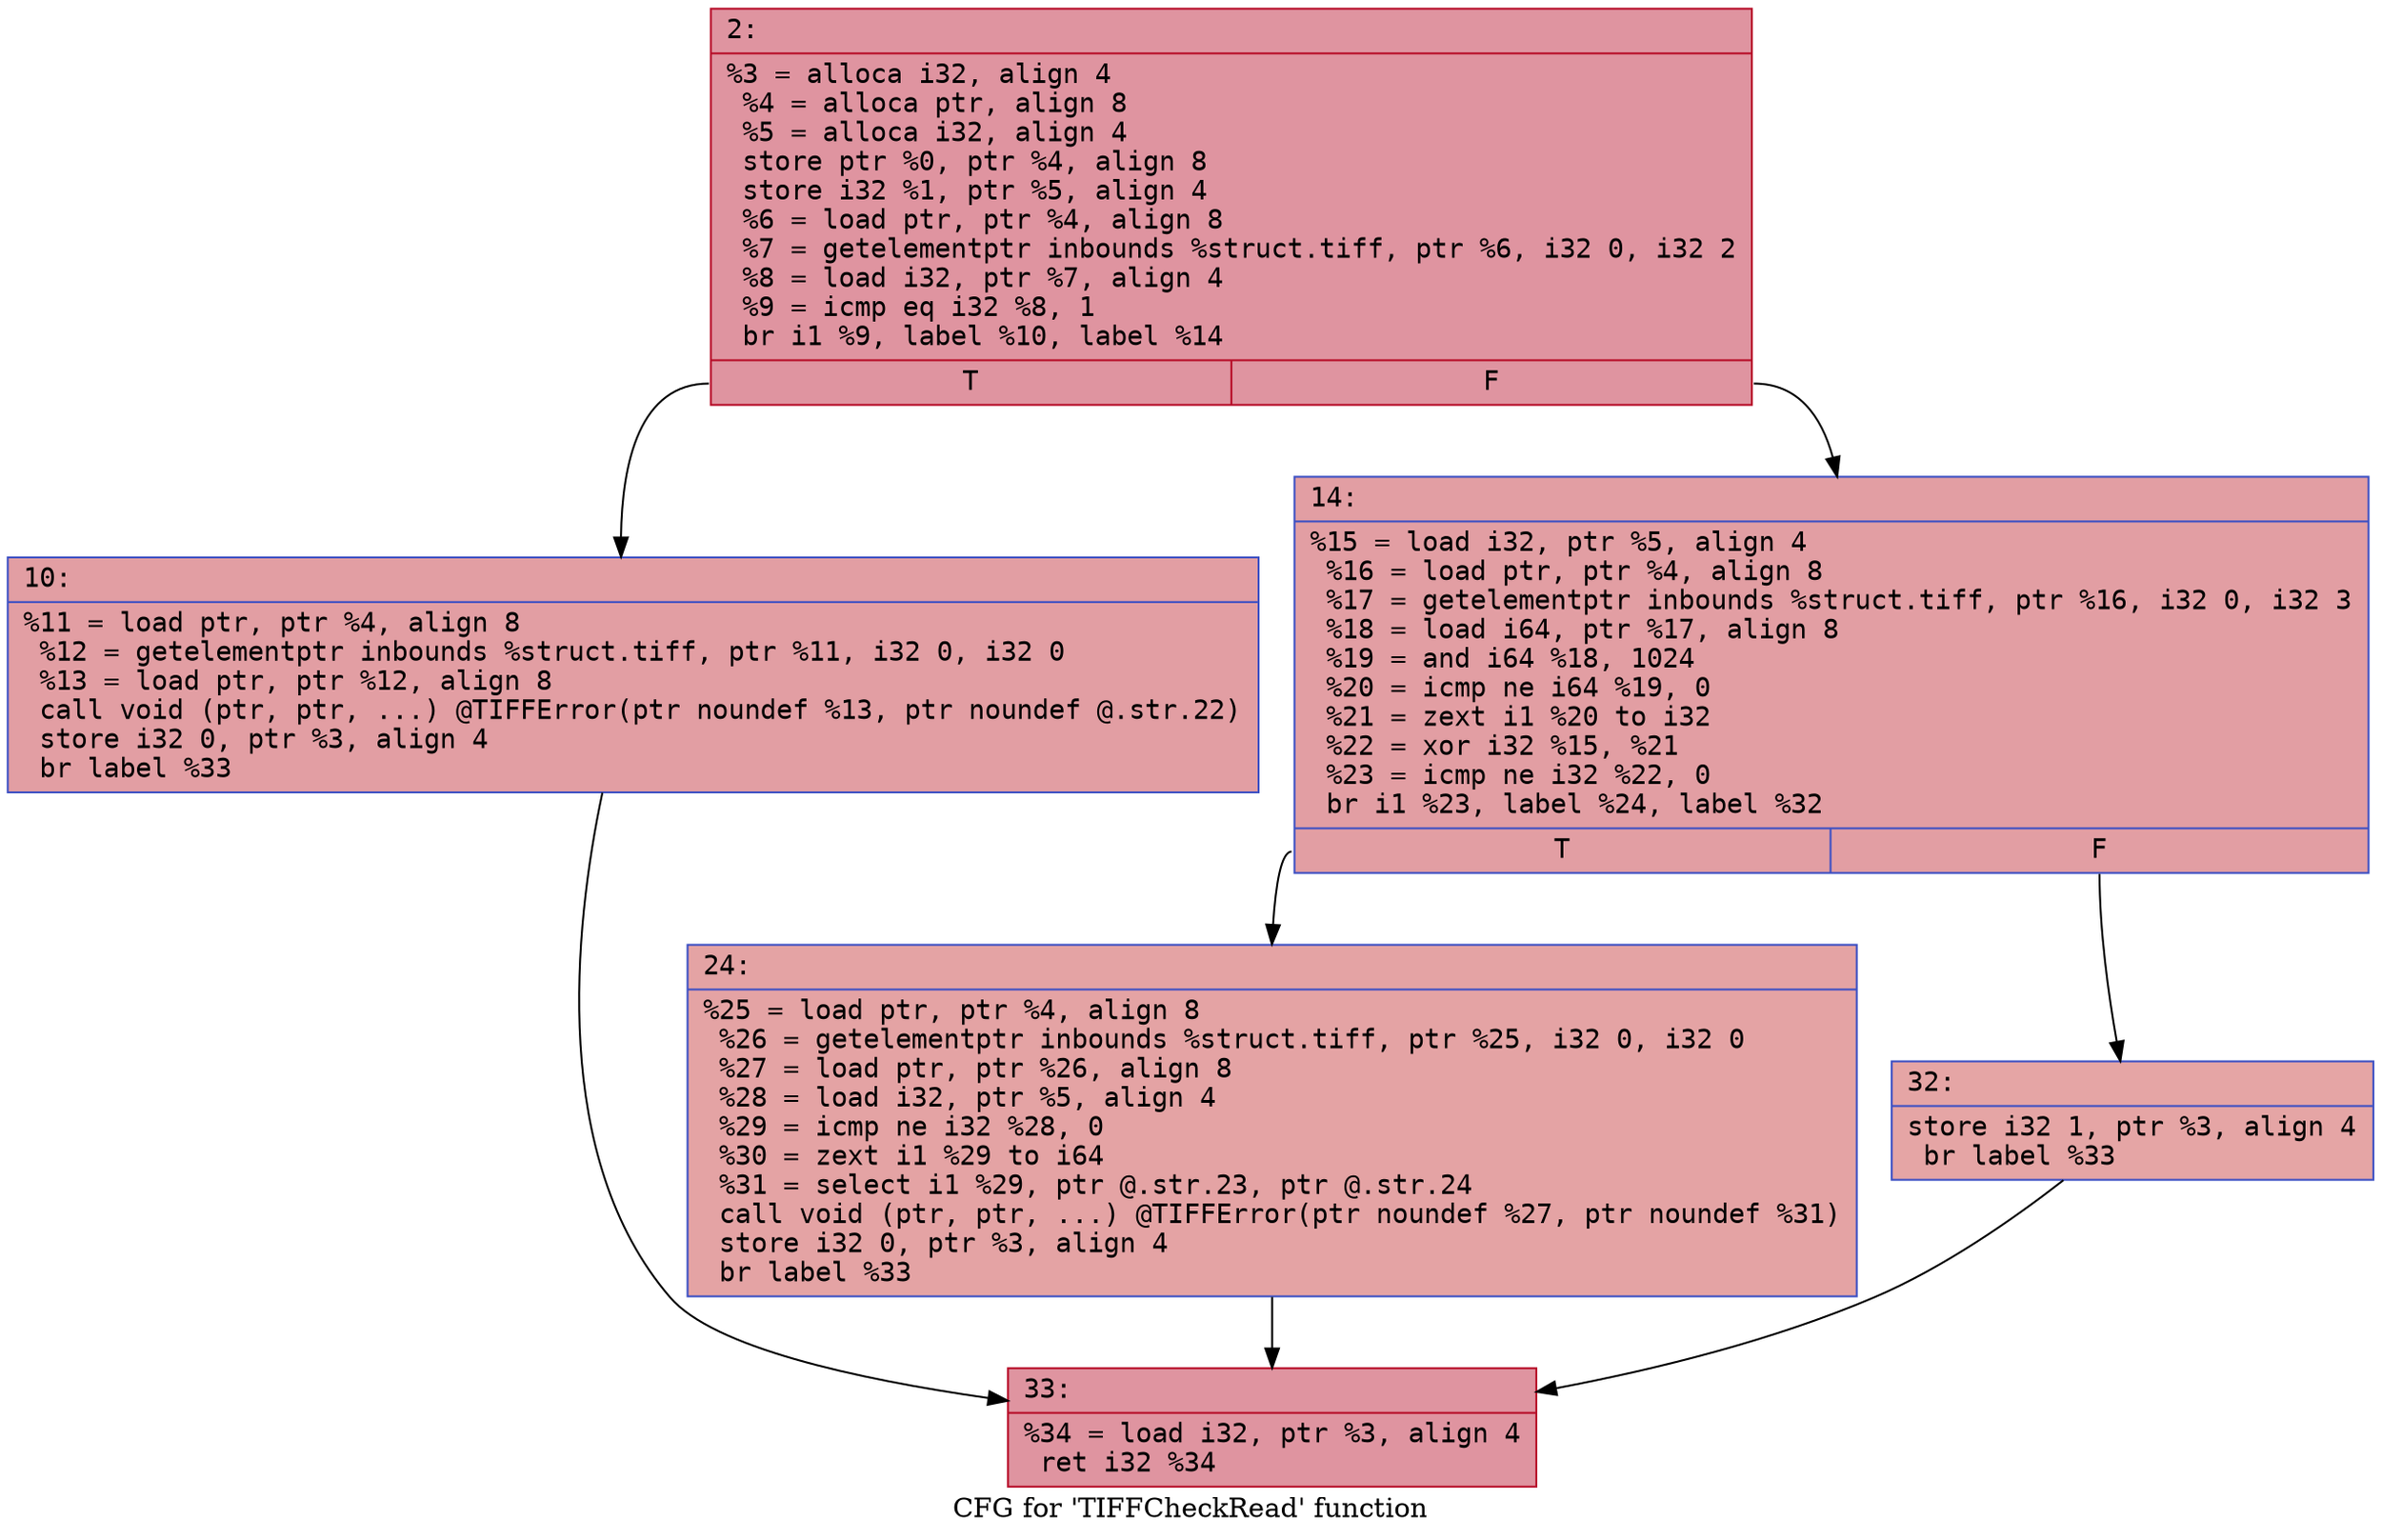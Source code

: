 digraph "CFG for 'TIFFCheckRead' function" {
	label="CFG for 'TIFFCheckRead' function";

	Node0x600002f08730 [shape=record,color="#b70d28ff", style=filled, fillcolor="#b70d2870" fontname="Courier",label="{2:\l|  %3 = alloca i32, align 4\l  %4 = alloca ptr, align 8\l  %5 = alloca i32, align 4\l  store ptr %0, ptr %4, align 8\l  store i32 %1, ptr %5, align 4\l  %6 = load ptr, ptr %4, align 8\l  %7 = getelementptr inbounds %struct.tiff, ptr %6, i32 0, i32 2\l  %8 = load i32, ptr %7, align 4\l  %9 = icmp eq i32 %8, 1\l  br i1 %9, label %10, label %14\l|{<s0>T|<s1>F}}"];
	Node0x600002f08730:s0 -> Node0x600002f08780[tooltip="2 -> 10\nProbability 50.00%" ];
	Node0x600002f08730:s1 -> Node0x600002f087d0[tooltip="2 -> 14\nProbability 50.00%" ];
	Node0x600002f08780 [shape=record,color="#3d50c3ff", style=filled, fillcolor="#be242e70" fontname="Courier",label="{10:\l|  %11 = load ptr, ptr %4, align 8\l  %12 = getelementptr inbounds %struct.tiff, ptr %11, i32 0, i32 0\l  %13 = load ptr, ptr %12, align 8\l  call void (ptr, ptr, ...) @TIFFError(ptr noundef %13, ptr noundef @.str.22)\l  store i32 0, ptr %3, align 4\l  br label %33\l}"];
	Node0x600002f08780 -> Node0x600002f088c0[tooltip="10 -> 33\nProbability 100.00%" ];
	Node0x600002f087d0 [shape=record,color="#3d50c3ff", style=filled, fillcolor="#be242e70" fontname="Courier",label="{14:\l|  %15 = load i32, ptr %5, align 4\l  %16 = load ptr, ptr %4, align 8\l  %17 = getelementptr inbounds %struct.tiff, ptr %16, i32 0, i32 3\l  %18 = load i64, ptr %17, align 8\l  %19 = and i64 %18, 1024\l  %20 = icmp ne i64 %19, 0\l  %21 = zext i1 %20 to i32\l  %22 = xor i32 %15, %21\l  %23 = icmp ne i32 %22, 0\l  br i1 %23, label %24, label %32\l|{<s0>T|<s1>F}}"];
	Node0x600002f087d0:s0 -> Node0x600002f08820[tooltip="14 -> 24\nProbability 62.50%" ];
	Node0x600002f087d0:s1 -> Node0x600002f08870[tooltip="14 -> 32\nProbability 37.50%" ];
	Node0x600002f08820 [shape=record,color="#3d50c3ff", style=filled, fillcolor="#c32e3170" fontname="Courier",label="{24:\l|  %25 = load ptr, ptr %4, align 8\l  %26 = getelementptr inbounds %struct.tiff, ptr %25, i32 0, i32 0\l  %27 = load ptr, ptr %26, align 8\l  %28 = load i32, ptr %5, align 4\l  %29 = icmp ne i32 %28, 0\l  %30 = zext i1 %29 to i64\l  %31 = select i1 %29, ptr @.str.23, ptr @.str.24\l  call void (ptr, ptr, ...) @TIFFError(ptr noundef %27, ptr noundef %31)\l  store i32 0, ptr %3, align 4\l  br label %33\l}"];
	Node0x600002f08820 -> Node0x600002f088c0[tooltip="24 -> 33\nProbability 100.00%" ];
	Node0x600002f08870 [shape=record,color="#3d50c3ff", style=filled, fillcolor="#c5333470" fontname="Courier",label="{32:\l|  store i32 1, ptr %3, align 4\l  br label %33\l}"];
	Node0x600002f08870 -> Node0x600002f088c0[tooltip="32 -> 33\nProbability 100.00%" ];
	Node0x600002f088c0 [shape=record,color="#b70d28ff", style=filled, fillcolor="#b70d2870" fontname="Courier",label="{33:\l|  %34 = load i32, ptr %3, align 4\l  ret i32 %34\l}"];
}
